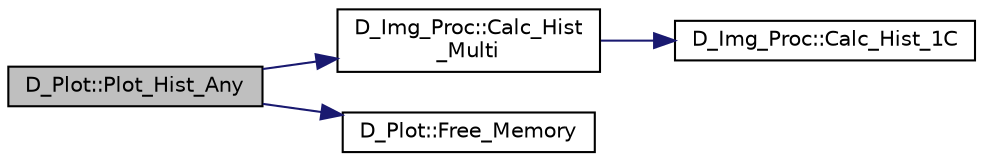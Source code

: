 digraph "D_Plot::Plot_Hist_Any"
{
 // LATEX_PDF_SIZE
  edge [fontname="Helvetica",fontsize="10",labelfontname="Helvetica",labelfontsize="10"];
  node [fontname="Helvetica",fontsize="10",shape=record];
  rankdir="LR";
  Node1 [label="D_Plot::Plot_Hist_Any",height=0.2,width=0.4,color="black", fillcolor="grey75", style="filled", fontcolor="black",tooltip=" "];
  Node1 -> Node2 [color="midnightblue",fontsize="10",style="solid",fontname="Helvetica"];
  Node2 [label="D_Img_Proc::Calc_Hist\l_Multi",height=0.2,width=0.4,color="black", fillcolor="white", style="filled",URL="$class_d___img___proc.html#aa12289afe5dafce50eb1b68c00065615",tooltip=" "];
  Node2 -> Node3 [color="midnightblue",fontsize="10",style="solid",fontname="Helvetica"];
  Node3 [label="D_Img_Proc::Calc_Hist_1C",height=0.2,width=0.4,color="black", fillcolor="white", style="filled",URL="$class_d___img___proc.html#af934cdd724c218115c37d201c7f76490",tooltip=" "];
  Node1 -> Node4 [color="midnightblue",fontsize="10",style="solid",fontname="Helvetica"];
  Node4 [label="D_Plot::Free_Memory",height=0.2,width=0.4,color="black", fillcolor="white", style="filled",URL="$class_d___plot.html#a4cecadf94d163873a84edc13a6f2ba27",tooltip=" "];
}
